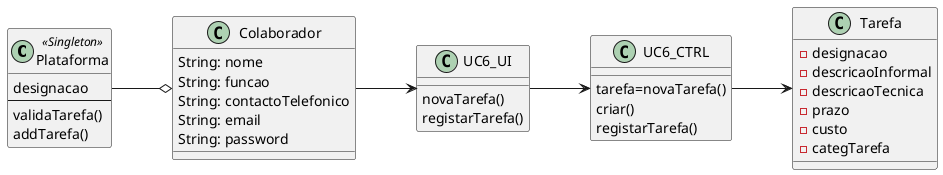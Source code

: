 @startuml

left to right direction

Class Plataforma <<Singleton>> {
designacao
--
validaTarefa()
addTarefa()
}

Class Colaborador{
String: nome
String: funcao
String: contactoTelefonico
String: email
String: password
}

Class UC6_UI{
novaTarefa()
registarTarefa()
}

Class UC6_CTRL{
tarefa=novaTarefa()
criar()
registarTarefa()
}
Class Tarefa{
    -designacao
    -descricaoInformal
    -descricaoTecnica
    -prazo
    -custo
    -categTarefa
}
Plataforma --o Colaborador
Colaborador --> UC6_UI
UC6_UI --> UC6_CTRL
UC6_CTRL --> Tarefa

@enduml